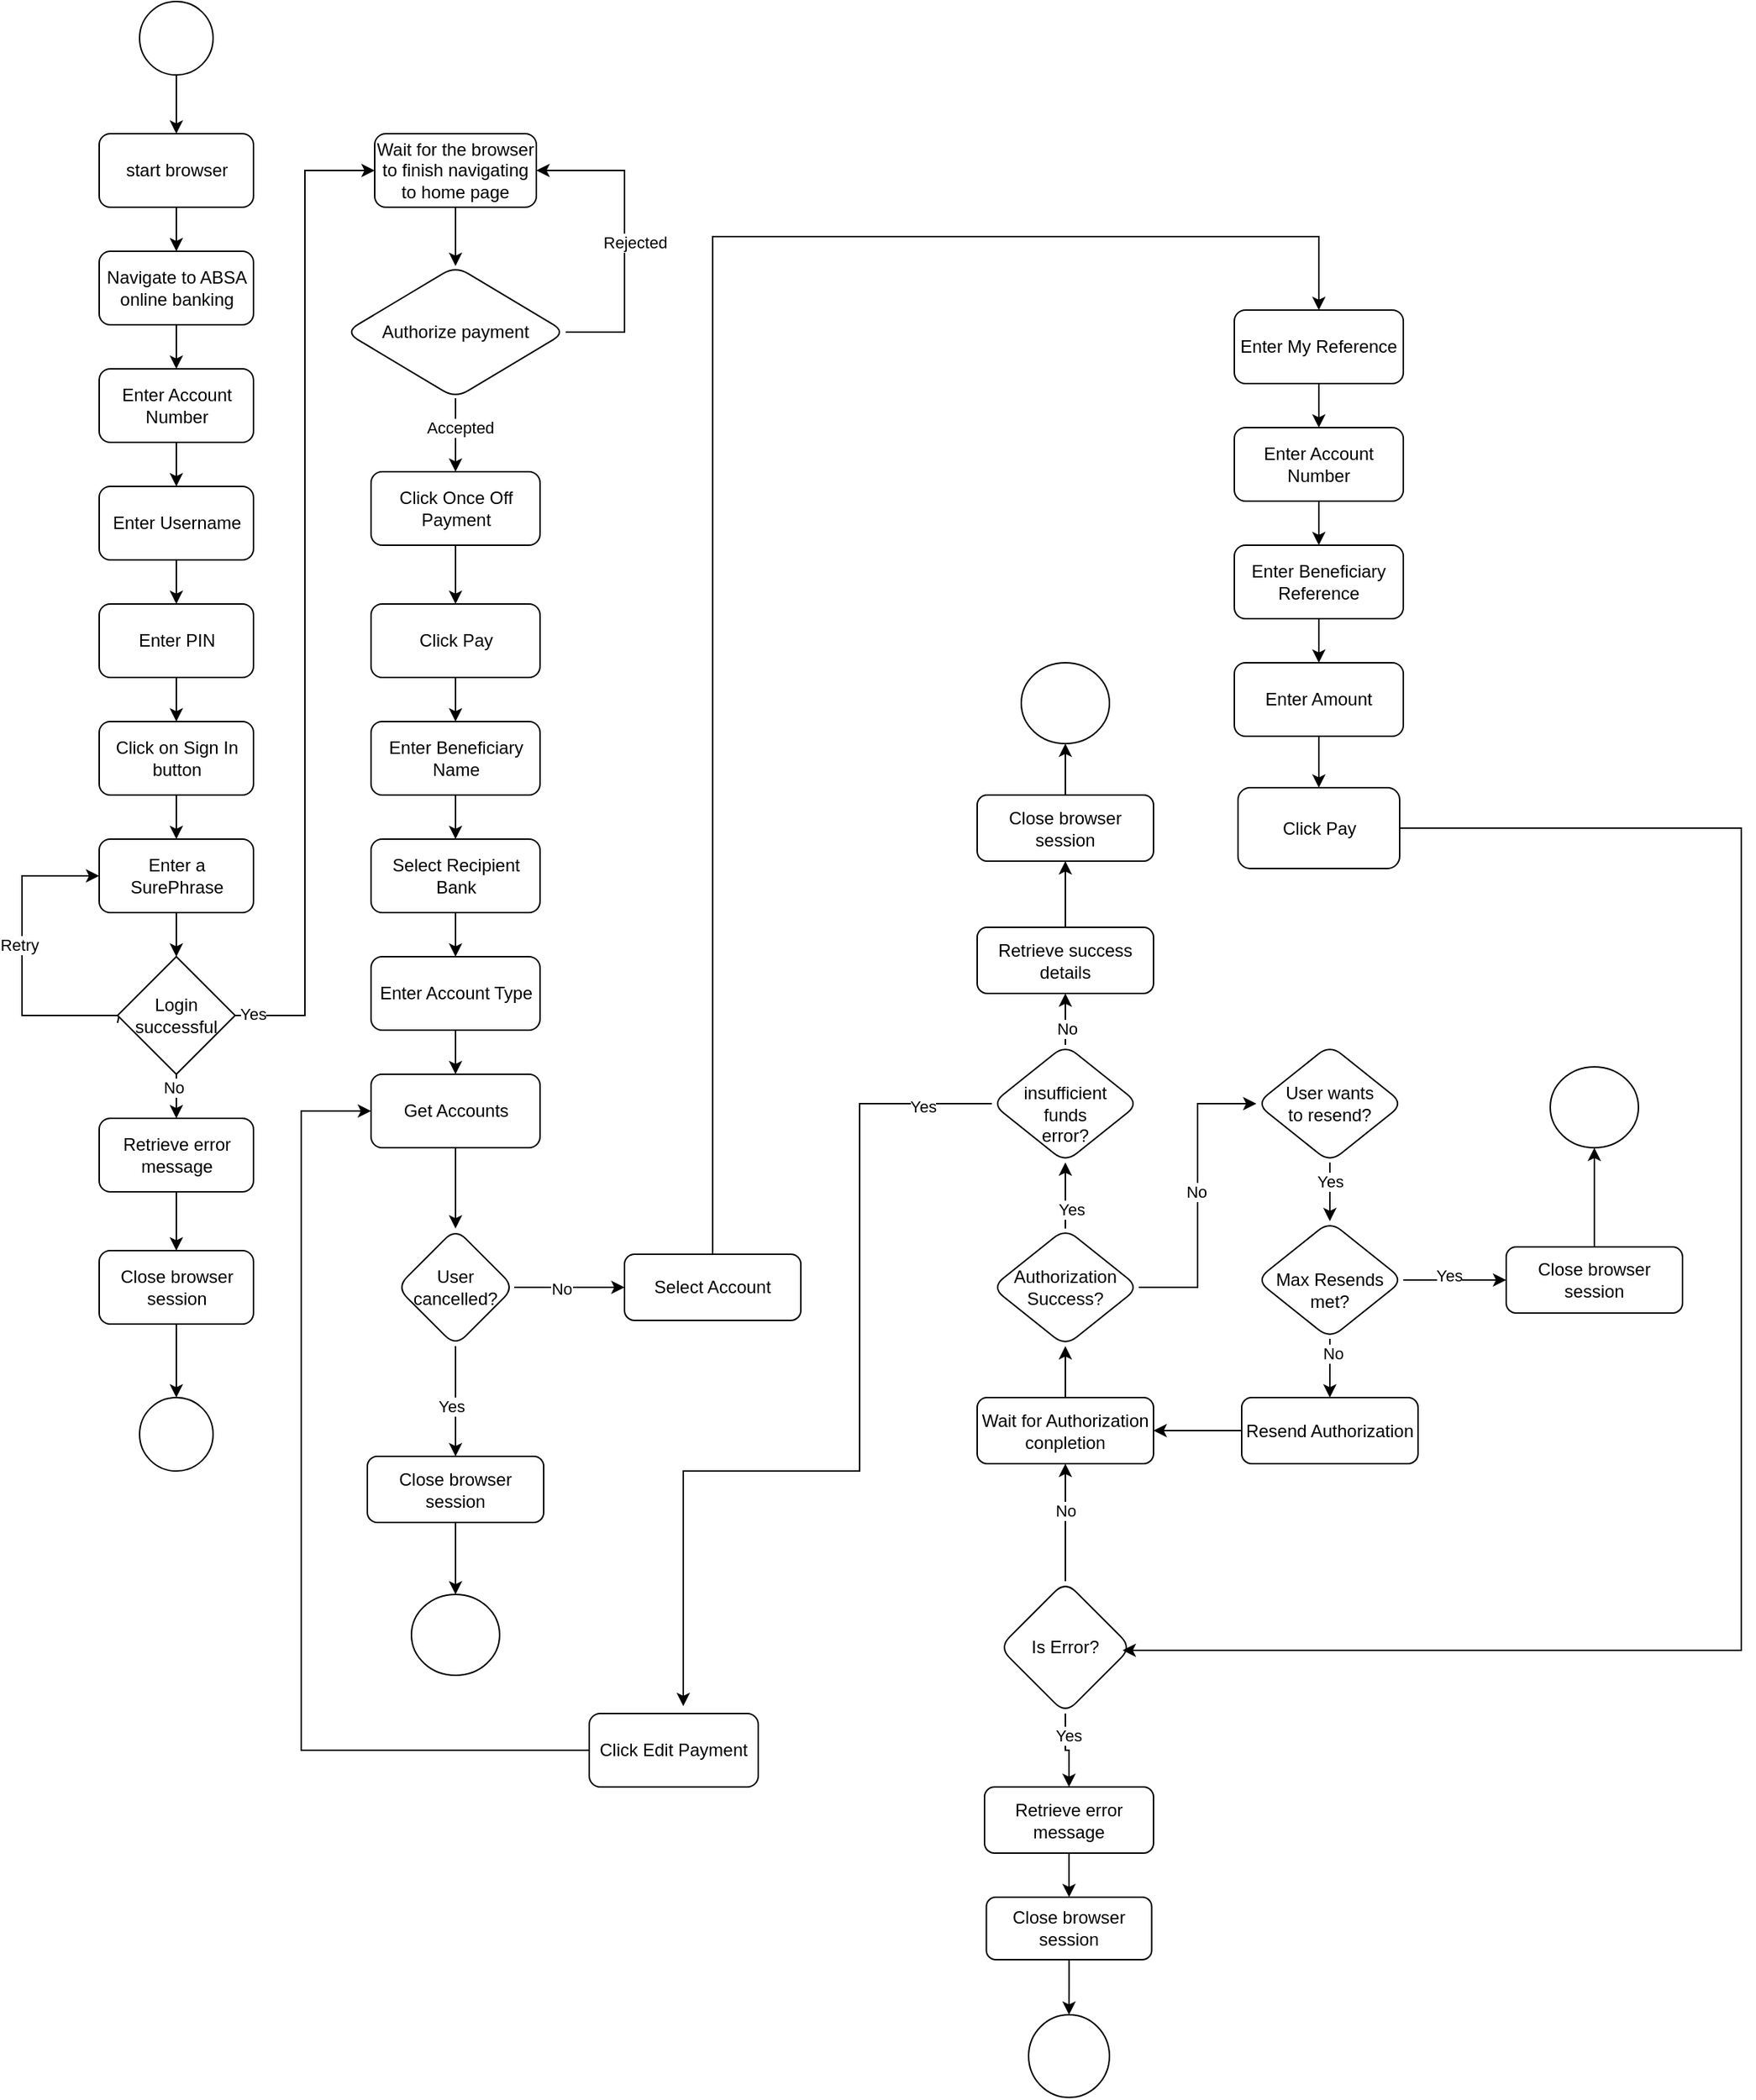 <mxfile version="22.0.4" type="github">
  <diagram id="C5RBs43oDa-KdzZeNtuy" name="Page-1">
    <mxGraphModel dx="2876" dy="1071" grid="1" gridSize="10" guides="1" tooltips="1" connect="1" arrows="1" fold="1" page="1" pageScale="1" pageWidth="827" pageHeight="1169" background="#ffffff" math="0" shadow="0">
      <root>
        <mxCell id="WIyWlLk6GJQsqaUBKTNV-0" />
        <mxCell id="WIyWlLk6GJQsqaUBKTNV-1" parent="WIyWlLk6GJQsqaUBKTNV-0" />
        <mxCell id="GN8b9wlNIwaGFEjr1hPO-3" value="" style="edgeStyle=orthogonalEdgeStyle;rounded=0;orthogonalLoop=1;jettySize=auto;html=1;" edge="1" parent="WIyWlLk6GJQsqaUBKTNV-1" source="GN8b9wlNIwaGFEjr1hPO-0" target="GN8b9wlNIwaGFEjr1hPO-1">
          <mxGeometry relative="1" as="geometry" />
        </mxCell>
        <mxCell id="GN8b9wlNIwaGFEjr1hPO-0" value="" style="ellipse;whiteSpace=wrap;html=1;aspect=fixed;" vertex="1" parent="WIyWlLk6GJQsqaUBKTNV-1">
          <mxGeometry x="50" y="30" width="50" height="50" as="geometry" />
        </mxCell>
        <mxCell id="GN8b9wlNIwaGFEjr1hPO-6" value="" style="edgeStyle=orthogonalEdgeStyle;rounded=0;orthogonalLoop=1;jettySize=auto;html=1;" edge="1" parent="WIyWlLk6GJQsqaUBKTNV-1" source="GN8b9wlNIwaGFEjr1hPO-1" target="GN8b9wlNIwaGFEjr1hPO-4">
          <mxGeometry relative="1" as="geometry" />
        </mxCell>
        <mxCell id="GN8b9wlNIwaGFEjr1hPO-1" value="start browser" style="rounded=1;whiteSpace=wrap;html=1;" vertex="1" parent="WIyWlLk6GJQsqaUBKTNV-1">
          <mxGeometry x="22.5" y="120" width="105" height="50" as="geometry" />
        </mxCell>
        <mxCell id="GN8b9wlNIwaGFEjr1hPO-9" value="" style="edgeStyle=orthogonalEdgeStyle;rounded=0;orthogonalLoop=1;jettySize=auto;html=1;" edge="1" parent="WIyWlLk6GJQsqaUBKTNV-1" source="GN8b9wlNIwaGFEjr1hPO-4" target="GN8b9wlNIwaGFEjr1hPO-7">
          <mxGeometry relative="1" as="geometry" />
        </mxCell>
        <mxCell id="GN8b9wlNIwaGFEjr1hPO-4" value="Navigate to ABSA online banking" style="rounded=1;whiteSpace=wrap;html=1;" vertex="1" parent="WIyWlLk6GJQsqaUBKTNV-1">
          <mxGeometry x="22.5" y="200" width="105" height="50" as="geometry" />
        </mxCell>
        <mxCell id="GN8b9wlNIwaGFEjr1hPO-11" value="" style="edgeStyle=orthogonalEdgeStyle;rounded=0;orthogonalLoop=1;jettySize=auto;html=1;" edge="1" parent="WIyWlLk6GJQsqaUBKTNV-1" source="GN8b9wlNIwaGFEjr1hPO-7" target="GN8b9wlNIwaGFEjr1hPO-10">
          <mxGeometry relative="1" as="geometry" />
        </mxCell>
        <mxCell id="GN8b9wlNIwaGFEjr1hPO-7" value="Enter Account Number" style="rounded=1;whiteSpace=wrap;html=1;" vertex="1" parent="WIyWlLk6GJQsqaUBKTNV-1">
          <mxGeometry x="22.5" y="280" width="105" height="50" as="geometry" />
        </mxCell>
        <mxCell id="GN8b9wlNIwaGFEjr1hPO-13" value="" style="edgeStyle=orthogonalEdgeStyle;rounded=0;orthogonalLoop=1;jettySize=auto;html=1;" edge="1" parent="WIyWlLk6GJQsqaUBKTNV-1" source="GN8b9wlNIwaGFEjr1hPO-10" target="GN8b9wlNIwaGFEjr1hPO-12">
          <mxGeometry relative="1" as="geometry" />
        </mxCell>
        <mxCell id="GN8b9wlNIwaGFEjr1hPO-10" value="Enter Username" style="rounded=1;whiteSpace=wrap;html=1;" vertex="1" parent="WIyWlLk6GJQsqaUBKTNV-1">
          <mxGeometry x="22.5" y="360" width="105" height="50" as="geometry" />
        </mxCell>
        <mxCell id="GN8b9wlNIwaGFEjr1hPO-15" value="" style="edgeStyle=orthogonalEdgeStyle;rounded=0;orthogonalLoop=1;jettySize=auto;html=1;" edge="1" parent="WIyWlLk6GJQsqaUBKTNV-1" source="GN8b9wlNIwaGFEjr1hPO-12" target="GN8b9wlNIwaGFEjr1hPO-14">
          <mxGeometry relative="1" as="geometry" />
        </mxCell>
        <mxCell id="GN8b9wlNIwaGFEjr1hPO-12" value="Enter PIN" style="rounded=1;whiteSpace=wrap;html=1;" vertex="1" parent="WIyWlLk6GJQsqaUBKTNV-1">
          <mxGeometry x="22.5" y="440" width="105" height="50" as="geometry" />
        </mxCell>
        <mxCell id="GN8b9wlNIwaGFEjr1hPO-17" value="" style="edgeStyle=orthogonalEdgeStyle;rounded=0;orthogonalLoop=1;jettySize=auto;html=1;" edge="1" parent="WIyWlLk6GJQsqaUBKTNV-1" source="GN8b9wlNIwaGFEjr1hPO-14" target="GN8b9wlNIwaGFEjr1hPO-16">
          <mxGeometry relative="1" as="geometry" />
        </mxCell>
        <mxCell id="GN8b9wlNIwaGFEjr1hPO-14" value="Click on Sign In button" style="rounded=1;whiteSpace=wrap;html=1;" vertex="1" parent="WIyWlLk6GJQsqaUBKTNV-1">
          <mxGeometry x="22.5" y="520" width="105" height="50" as="geometry" />
        </mxCell>
        <mxCell id="GN8b9wlNIwaGFEjr1hPO-19" value="" style="edgeStyle=orthogonalEdgeStyle;rounded=0;orthogonalLoop=1;jettySize=auto;html=1;" edge="1" parent="WIyWlLk6GJQsqaUBKTNV-1" source="GN8b9wlNIwaGFEjr1hPO-16" target="GN8b9wlNIwaGFEjr1hPO-18">
          <mxGeometry relative="1" as="geometry" />
        </mxCell>
        <mxCell id="GN8b9wlNIwaGFEjr1hPO-16" value="Enter a SurePhrase" style="rounded=1;whiteSpace=wrap;html=1;" vertex="1" parent="WIyWlLk6GJQsqaUBKTNV-1">
          <mxGeometry x="22.5" y="600" width="105" height="50" as="geometry" />
        </mxCell>
        <mxCell id="GN8b9wlNIwaGFEjr1hPO-21" value="" style="edgeStyle=orthogonalEdgeStyle;rounded=0;orthogonalLoop=1;jettySize=auto;html=1;" edge="1" parent="WIyWlLk6GJQsqaUBKTNV-1" source="GN8b9wlNIwaGFEjr1hPO-18" target="GN8b9wlNIwaGFEjr1hPO-20">
          <mxGeometry relative="1" as="geometry" />
        </mxCell>
        <mxCell id="GN8b9wlNIwaGFEjr1hPO-29" value="No" style="edgeLabel;html=1;align=center;verticalAlign=middle;resizable=0;points=[];" vertex="1" connectable="0" parent="GN8b9wlNIwaGFEjr1hPO-21">
          <mxGeometry x="-0.659" y="-2" relative="1" as="geometry">
            <mxPoint as="offset" />
          </mxGeometry>
        </mxCell>
        <mxCell id="GN8b9wlNIwaGFEjr1hPO-27" style="edgeStyle=orthogonalEdgeStyle;rounded=0;orthogonalLoop=1;jettySize=auto;html=1;entryX=0;entryY=0.5;entryDx=0;entryDy=0;" edge="1" parent="WIyWlLk6GJQsqaUBKTNV-1" source="GN8b9wlNIwaGFEjr1hPO-18" target="GN8b9wlNIwaGFEjr1hPO-26">
          <mxGeometry relative="1" as="geometry" />
        </mxCell>
        <mxCell id="GN8b9wlNIwaGFEjr1hPO-30" value="Yes" style="edgeLabel;html=1;align=center;verticalAlign=middle;resizable=0;points=[];" vertex="1" connectable="0" parent="GN8b9wlNIwaGFEjr1hPO-27">
          <mxGeometry x="-0.965" y="1" relative="1" as="geometry">
            <mxPoint as="offset" />
          </mxGeometry>
        </mxCell>
        <mxCell id="GN8b9wlNIwaGFEjr1hPO-32" style="edgeStyle=orthogonalEdgeStyle;rounded=0;orthogonalLoop=1;jettySize=auto;html=1;entryX=0;entryY=0.5;entryDx=0;entryDy=0;" edge="1" parent="WIyWlLk6GJQsqaUBKTNV-1" target="GN8b9wlNIwaGFEjr1hPO-16">
          <mxGeometry relative="1" as="geometry">
            <mxPoint x="-17.53" y="670" as="targetPoint" />
            <mxPoint x="35.004" y="725.034" as="sourcePoint" />
            <Array as="points">
              <mxPoint x="36" y="720" />
              <mxPoint x="-30" y="720" />
              <mxPoint x="-30" y="625" />
            </Array>
          </mxGeometry>
        </mxCell>
        <mxCell id="GN8b9wlNIwaGFEjr1hPO-33" value="Retry" style="edgeLabel;html=1;align=center;verticalAlign=middle;resizable=0;points=[];" vertex="1" connectable="0" parent="GN8b9wlNIwaGFEjr1hPO-32">
          <mxGeometry x="0.095" y="2" relative="1" as="geometry">
            <mxPoint as="offset" />
          </mxGeometry>
        </mxCell>
        <mxCell id="GN8b9wlNIwaGFEjr1hPO-18" value="Login&lt;br&gt;successful" style="rhombus;whiteSpace=wrap;html=1;" vertex="1" parent="WIyWlLk6GJQsqaUBKTNV-1">
          <mxGeometry x="35" y="680" width="80" height="80" as="geometry" />
        </mxCell>
        <mxCell id="GN8b9wlNIwaGFEjr1hPO-23" value="" style="edgeStyle=orthogonalEdgeStyle;rounded=0;orthogonalLoop=1;jettySize=auto;html=1;" edge="1" parent="WIyWlLk6GJQsqaUBKTNV-1" source="GN8b9wlNIwaGFEjr1hPO-20" target="GN8b9wlNIwaGFEjr1hPO-22">
          <mxGeometry relative="1" as="geometry" />
        </mxCell>
        <mxCell id="GN8b9wlNIwaGFEjr1hPO-20" value="Retrieve error&lt;br&gt;message" style="rounded=1;whiteSpace=wrap;html=1;" vertex="1" parent="WIyWlLk6GJQsqaUBKTNV-1">
          <mxGeometry x="22.5" y="790" width="105" height="50" as="geometry" />
        </mxCell>
        <mxCell id="GN8b9wlNIwaGFEjr1hPO-25" value="" style="edgeStyle=orthogonalEdgeStyle;rounded=0;orthogonalLoop=1;jettySize=auto;html=1;" edge="1" parent="WIyWlLk6GJQsqaUBKTNV-1" source="GN8b9wlNIwaGFEjr1hPO-22" target="GN8b9wlNIwaGFEjr1hPO-24">
          <mxGeometry relative="1" as="geometry" />
        </mxCell>
        <mxCell id="GN8b9wlNIwaGFEjr1hPO-22" value="Close browser session" style="rounded=1;whiteSpace=wrap;html=1;" vertex="1" parent="WIyWlLk6GJQsqaUBKTNV-1">
          <mxGeometry x="22.5" y="880" width="105" height="50" as="geometry" />
        </mxCell>
        <mxCell id="GN8b9wlNIwaGFEjr1hPO-24" value="" style="ellipse;whiteSpace=wrap;html=1;aspect=fixed;" vertex="1" parent="WIyWlLk6GJQsqaUBKTNV-1">
          <mxGeometry x="50" y="980" width="50" height="50" as="geometry" />
        </mxCell>
        <mxCell id="GN8b9wlNIwaGFEjr1hPO-39" value="" style="edgeStyle=orthogonalEdgeStyle;rounded=0;orthogonalLoop=1;jettySize=auto;html=1;" edge="1" parent="WIyWlLk6GJQsqaUBKTNV-1" source="GN8b9wlNIwaGFEjr1hPO-26" target="GN8b9wlNIwaGFEjr1hPO-38">
          <mxGeometry relative="1" as="geometry" />
        </mxCell>
        <mxCell id="GN8b9wlNIwaGFEjr1hPO-26" value="Wait for the browser to finish navigating to home page" style="rounded=1;whiteSpace=wrap;html=1;" vertex="1" parent="WIyWlLk6GJQsqaUBKTNV-1">
          <mxGeometry x="210" y="120" width="110" height="50" as="geometry" />
        </mxCell>
        <mxCell id="GN8b9wlNIwaGFEjr1hPO-52" value="" style="edgeStyle=orthogonalEdgeStyle;rounded=0;orthogonalLoop=1;jettySize=auto;html=1;" edge="1" parent="WIyWlLk6GJQsqaUBKTNV-1" source="GN8b9wlNIwaGFEjr1hPO-36" target="GN8b9wlNIwaGFEjr1hPO-50">
          <mxGeometry relative="1" as="geometry" />
        </mxCell>
        <mxCell id="GN8b9wlNIwaGFEjr1hPO-36" value="Click Pay" style="whiteSpace=wrap;html=1;rounded=1;" vertex="1" parent="WIyWlLk6GJQsqaUBKTNV-1">
          <mxGeometry x="207.5" y="440" width="115" height="50" as="geometry" />
        </mxCell>
        <mxCell id="GN8b9wlNIwaGFEjr1hPO-41" value="" style="edgeStyle=orthogonalEdgeStyle;rounded=0;orthogonalLoop=1;jettySize=auto;html=1;" edge="1" parent="WIyWlLk6GJQsqaUBKTNV-1" source="GN8b9wlNIwaGFEjr1hPO-38" target="GN8b9wlNIwaGFEjr1hPO-40">
          <mxGeometry relative="1" as="geometry" />
        </mxCell>
        <mxCell id="GN8b9wlNIwaGFEjr1hPO-44" value="Accepted" style="edgeLabel;html=1;align=center;verticalAlign=middle;resizable=0;points=[];" vertex="1" connectable="0" parent="GN8b9wlNIwaGFEjr1hPO-41">
          <mxGeometry x="-0.2" y="3" relative="1" as="geometry">
            <mxPoint as="offset" />
          </mxGeometry>
        </mxCell>
        <mxCell id="GN8b9wlNIwaGFEjr1hPO-43" style="edgeStyle=orthogonalEdgeStyle;rounded=0;orthogonalLoop=1;jettySize=auto;html=1;exitX=1;exitY=0.5;exitDx=0;exitDy=0;entryX=1;entryY=0.5;entryDx=0;entryDy=0;" edge="1" parent="WIyWlLk6GJQsqaUBKTNV-1" source="GN8b9wlNIwaGFEjr1hPO-38" target="GN8b9wlNIwaGFEjr1hPO-26">
          <mxGeometry relative="1" as="geometry">
            <Array as="points">
              <mxPoint x="380" y="255" />
              <mxPoint x="380" y="145" />
            </Array>
          </mxGeometry>
        </mxCell>
        <mxCell id="GN8b9wlNIwaGFEjr1hPO-45" value="No" style="edgeLabel;html=1;align=center;verticalAlign=middle;resizable=0;points=[];" vertex="1" connectable="0" parent="GN8b9wlNIwaGFEjr1hPO-43">
          <mxGeometry x="-0.04" y="-4" relative="1" as="geometry">
            <mxPoint as="offset" />
          </mxGeometry>
        </mxCell>
        <mxCell id="GN8b9wlNIwaGFEjr1hPO-47" value="Rejected" style="edgeLabel;html=1;align=center;verticalAlign=middle;resizable=0;points=[];" vertex="1" connectable="0" parent="GN8b9wlNIwaGFEjr1hPO-43">
          <mxGeometry x="-0.038" y="-7" relative="1" as="geometry">
            <mxPoint as="offset" />
          </mxGeometry>
        </mxCell>
        <mxCell id="GN8b9wlNIwaGFEjr1hPO-38" value="Authorize payment" style="rhombus;whiteSpace=wrap;html=1;rounded=1;" vertex="1" parent="WIyWlLk6GJQsqaUBKTNV-1">
          <mxGeometry x="190" y="210" width="150" height="90" as="geometry" />
        </mxCell>
        <mxCell id="GN8b9wlNIwaGFEjr1hPO-42" value="" style="edgeStyle=orthogonalEdgeStyle;rounded=0;orthogonalLoop=1;jettySize=auto;html=1;" edge="1" parent="WIyWlLk6GJQsqaUBKTNV-1" source="GN8b9wlNIwaGFEjr1hPO-40" target="GN8b9wlNIwaGFEjr1hPO-36">
          <mxGeometry relative="1" as="geometry" />
        </mxCell>
        <mxCell id="GN8b9wlNIwaGFEjr1hPO-40" value="Click Once Off Payment" style="whiteSpace=wrap;html=1;rounded=1;" vertex="1" parent="WIyWlLk6GJQsqaUBKTNV-1">
          <mxGeometry x="207.5" y="350" width="115" height="50" as="geometry" />
        </mxCell>
        <mxCell id="GN8b9wlNIwaGFEjr1hPO-54" value="" style="edgeStyle=orthogonalEdgeStyle;rounded=0;orthogonalLoop=1;jettySize=auto;html=1;" edge="1" parent="WIyWlLk6GJQsqaUBKTNV-1" source="GN8b9wlNIwaGFEjr1hPO-50" target="GN8b9wlNIwaGFEjr1hPO-53">
          <mxGeometry relative="1" as="geometry" />
        </mxCell>
        <mxCell id="GN8b9wlNIwaGFEjr1hPO-50" value="Enter Beneficiary Name" style="whiteSpace=wrap;html=1;rounded=1;" vertex="1" parent="WIyWlLk6GJQsqaUBKTNV-1">
          <mxGeometry x="207.5" y="520" width="115" height="50" as="geometry" />
        </mxCell>
        <mxCell id="GN8b9wlNIwaGFEjr1hPO-57" value="" style="edgeStyle=orthogonalEdgeStyle;rounded=0;orthogonalLoop=1;jettySize=auto;html=1;" edge="1" parent="WIyWlLk6GJQsqaUBKTNV-1" source="GN8b9wlNIwaGFEjr1hPO-53" target="GN8b9wlNIwaGFEjr1hPO-55">
          <mxGeometry relative="1" as="geometry" />
        </mxCell>
        <mxCell id="GN8b9wlNIwaGFEjr1hPO-53" value="Select Recipient Bank" style="whiteSpace=wrap;html=1;rounded=1;" vertex="1" parent="WIyWlLk6GJQsqaUBKTNV-1">
          <mxGeometry x="207.5" y="600" width="115" height="50" as="geometry" />
        </mxCell>
        <mxCell id="GN8b9wlNIwaGFEjr1hPO-59" value="" style="edgeStyle=orthogonalEdgeStyle;rounded=0;orthogonalLoop=1;jettySize=auto;html=1;" edge="1" parent="WIyWlLk6GJQsqaUBKTNV-1" source="GN8b9wlNIwaGFEjr1hPO-55" target="GN8b9wlNIwaGFEjr1hPO-58">
          <mxGeometry relative="1" as="geometry" />
        </mxCell>
        <mxCell id="GN8b9wlNIwaGFEjr1hPO-55" value="Enter Account Type" style="whiteSpace=wrap;html=1;rounded=1;" vertex="1" parent="WIyWlLk6GJQsqaUBKTNV-1">
          <mxGeometry x="207.5" y="680" width="115" height="50" as="geometry" />
        </mxCell>
        <mxCell id="GN8b9wlNIwaGFEjr1hPO-69" value="" style="edgeStyle=orthogonalEdgeStyle;rounded=0;orthogonalLoop=1;jettySize=auto;html=1;" edge="1" parent="WIyWlLk6GJQsqaUBKTNV-1" source="GN8b9wlNIwaGFEjr1hPO-58" target="GN8b9wlNIwaGFEjr1hPO-68">
          <mxGeometry relative="1" as="geometry" />
        </mxCell>
        <mxCell id="GN8b9wlNIwaGFEjr1hPO-58" value="Get Accounts" style="whiteSpace=wrap;html=1;rounded=1;" vertex="1" parent="WIyWlLk6GJQsqaUBKTNV-1">
          <mxGeometry x="207.5" y="760" width="115" height="50" as="geometry" />
        </mxCell>
        <mxCell id="GN8b9wlNIwaGFEjr1hPO-71" value="" style="edgeStyle=orthogonalEdgeStyle;rounded=0;orthogonalLoop=1;jettySize=auto;html=1;" edge="1" parent="WIyWlLk6GJQsqaUBKTNV-1" source="GN8b9wlNIwaGFEjr1hPO-68" target="GN8b9wlNIwaGFEjr1hPO-70">
          <mxGeometry relative="1" as="geometry" />
        </mxCell>
        <mxCell id="GN8b9wlNIwaGFEjr1hPO-77" value="No" style="edgeLabel;html=1;align=center;verticalAlign=middle;resizable=0;points=[];" vertex="1" connectable="0" parent="GN8b9wlNIwaGFEjr1hPO-71">
          <mxGeometry x="-0.148" y="-1" relative="1" as="geometry">
            <mxPoint as="offset" />
          </mxGeometry>
        </mxCell>
        <mxCell id="GN8b9wlNIwaGFEjr1hPO-79" value="" style="edgeStyle=orthogonalEdgeStyle;rounded=0;orthogonalLoop=1;jettySize=auto;html=1;" edge="1" parent="WIyWlLk6GJQsqaUBKTNV-1" source="GN8b9wlNIwaGFEjr1hPO-68" target="GN8b9wlNIwaGFEjr1hPO-78">
          <mxGeometry relative="1" as="geometry" />
        </mxCell>
        <mxCell id="GN8b9wlNIwaGFEjr1hPO-82" value="Yes" style="edgeLabel;html=1;align=center;verticalAlign=middle;resizable=0;points=[];" vertex="1" connectable="0" parent="GN8b9wlNIwaGFEjr1hPO-79">
          <mxGeometry x="0.083" y="-3" relative="1" as="geometry">
            <mxPoint as="offset" />
          </mxGeometry>
        </mxCell>
        <mxCell id="GN8b9wlNIwaGFEjr1hPO-68" value="User cancelled?" style="rhombus;whiteSpace=wrap;html=1;rounded=1;" vertex="1" parent="WIyWlLk6GJQsqaUBKTNV-1">
          <mxGeometry x="225" y="865" width="80" height="80" as="geometry" />
        </mxCell>
        <mxCell id="GN8b9wlNIwaGFEjr1hPO-154" style="edgeStyle=orthogonalEdgeStyle;rounded=0;orthogonalLoop=1;jettySize=auto;html=1;entryX=0.5;entryY=0;entryDx=0;entryDy=0;" edge="1" parent="WIyWlLk6GJQsqaUBKTNV-1" source="GN8b9wlNIwaGFEjr1hPO-70" target="GN8b9wlNIwaGFEjr1hPO-147">
          <mxGeometry relative="1" as="geometry">
            <Array as="points">
              <mxPoint x="440" y="190" />
              <mxPoint x="853" y="190" />
            </Array>
          </mxGeometry>
        </mxCell>
        <mxCell id="GN8b9wlNIwaGFEjr1hPO-70" value="Select Account" style="whiteSpace=wrap;html=1;rounded=1;" vertex="1" parent="WIyWlLk6GJQsqaUBKTNV-1">
          <mxGeometry x="380" y="882.5" width="120" height="45" as="geometry" />
        </mxCell>
        <mxCell id="GN8b9wlNIwaGFEjr1hPO-81" value="" style="edgeStyle=orthogonalEdgeStyle;rounded=0;orthogonalLoop=1;jettySize=auto;html=1;" edge="1" parent="WIyWlLk6GJQsqaUBKTNV-1" source="GN8b9wlNIwaGFEjr1hPO-78" target="GN8b9wlNIwaGFEjr1hPO-80">
          <mxGeometry relative="1" as="geometry" />
        </mxCell>
        <mxCell id="GN8b9wlNIwaGFEjr1hPO-78" value="Close browser session" style="whiteSpace=wrap;html=1;rounded=1;" vertex="1" parent="WIyWlLk6GJQsqaUBKTNV-1">
          <mxGeometry x="205" y="1020" width="120" height="45" as="geometry" />
        </mxCell>
        <mxCell id="GN8b9wlNIwaGFEjr1hPO-80" value="" style="ellipse;whiteSpace=wrap;html=1;rounded=1;" vertex="1" parent="WIyWlLk6GJQsqaUBKTNV-1">
          <mxGeometry x="235" y="1114" width="60" height="55" as="geometry" />
        </mxCell>
        <mxCell id="GN8b9wlNIwaGFEjr1hPO-92" value="" style="edgeStyle=orthogonalEdgeStyle;rounded=0;orthogonalLoop=1;jettySize=auto;html=1;" edge="1" parent="WIyWlLk6GJQsqaUBKTNV-1" source="GN8b9wlNIwaGFEjr1hPO-85" target="GN8b9wlNIwaGFEjr1hPO-91">
          <mxGeometry relative="1" as="geometry" />
        </mxCell>
        <mxCell id="GN8b9wlNIwaGFEjr1hPO-93" value="Yes" style="edgeLabel;html=1;align=center;verticalAlign=middle;resizable=0;points=[];" vertex="1" connectable="0" parent="GN8b9wlNIwaGFEjr1hPO-92">
          <mxGeometry x="-0.433" y="2" relative="1" as="geometry">
            <mxPoint as="offset" />
          </mxGeometry>
        </mxCell>
        <mxCell id="GN8b9wlNIwaGFEjr1hPO-103" style="edgeStyle=orthogonalEdgeStyle;rounded=0;orthogonalLoop=1;jettySize=auto;html=1;entryX=0.5;entryY=1;entryDx=0;entryDy=0;" edge="1" parent="WIyWlLk6GJQsqaUBKTNV-1" source="GN8b9wlNIwaGFEjr1hPO-85" target="GN8b9wlNIwaGFEjr1hPO-102">
          <mxGeometry relative="1" as="geometry">
            <Array as="points">
              <mxPoint x="680" y="1105" />
            </Array>
          </mxGeometry>
        </mxCell>
        <mxCell id="GN8b9wlNIwaGFEjr1hPO-106" value="No" style="edgeLabel;html=1;align=center;verticalAlign=middle;resizable=0;points=[];" vertex="1" connectable="0" parent="GN8b9wlNIwaGFEjr1hPO-103">
          <mxGeometry x="0.204" relative="1" as="geometry">
            <mxPoint as="offset" />
          </mxGeometry>
        </mxCell>
        <mxCell id="GN8b9wlNIwaGFEjr1hPO-85" value="Is Error?" style="rhombus;whiteSpace=wrap;html=1;rounded=1;" vertex="1" parent="WIyWlLk6GJQsqaUBKTNV-1">
          <mxGeometry x="635" y="1105" width="90" height="90" as="geometry" />
        </mxCell>
        <mxCell id="GN8b9wlNIwaGFEjr1hPO-95" value="" style="edgeStyle=orthogonalEdgeStyle;rounded=0;orthogonalLoop=1;jettySize=auto;html=1;" edge="1" parent="WIyWlLk6GJQsqaUBKTNV-1" source="GN8b9wlNIwaGFEjr1hPO-91" target="GN8b9wlNIwaGFEjr1hPO-94">
          <mxGeometry relative="1" as="geometry" />
        </mxCell>
        <mxCell id="GN8b9wlNIwaGFEjr1hPO-91" value="Retrieve error message" style="whiteSpace=wrap;html=1;rounded=1;" vertex="1" parent="WIyWlLk6GJQsqaUBKTNV-1">
          <mxGeometry x="625" y="1245" width="115" height="45" as="geometry" />
        </mxCell>
        <mxCell id="GN8b9wlNIwaGFEjr1hPO-101" value="" style="edgeStyle=orthogonalEdgeStyle;rounded=0;orthogonalLoop=1;jettySize=auto;html=1;" edge="1" parent="WIyWlLk6GJQsqaUBKTNV-1" source="GN8b9wlNIwaGFEjr1hPO-94" target="GN8b9wlNIwaGFEjr1hPO-100">
          <mxGeometry relative="1" as="geometry" />
        </mxCell>
        <mxCell id="GN8b9wlNIwaGFEjr1hPO-94" value="Close browser &lt;br&gt;session" style="whiteSpace=wrap;html=1;rounded=1;" vertex="1" parent="WIyWlLk6GJQsqaUBKTNV-1">
          <mxGeometry x="626.25" y="1320" width="112.5" height="42.5" as="geometry" />
        </mxCell>
        <mxCell id="GN8b9wlNIwaGFEjr1hPO-100" value="" style="ellipse;whiteSpace=wrap;html=1;rounded=1;" vertex="1" parent="WIyWlLk6GJQsqaUBKTNV-1">
          <mxGeometry x="655" y="1400" width="55" height="56.25" as="geometry" />
        </mxCell>
        <mxCell id="GN8b9wlNIwaGFEjr1hPO-105" value="" style="edgeStyle=orthogonalEdgeStyle;rounded=0;orthogonalLoop=1;jettySize=auto;html=1;" edge="1" parent="WIyWlLk6GJQsqaUBKTNV-1" source="GN8b9wlNIwaGFEjr1hPO-102" target="GN8b9wlNIwaGFEjr1hPO-104">
          <mxGeometry relative="1" as="geometry" />
        </mxCell>
        <mxCell id="GN8b9wlNIwaGFEjr1hPO-102" value="Wait for Authorization conpletion" style="whiteSpace=wrap;html=1;rounded=1;" vertex="1" parent="WIyWlLk6GJQsqaUBKTNV-1">
          <mxGeometry x="620" y="980" width="120" height="45" as="geometry" />
        </mxCell>
        <mxCell id="GN8b9wlNIwaGFEjr1hPO-108" value="" style="edgeStyle=orthogonalEdgeStyle;rounded=0;orthogonalLoop=1;jettySize=auto;html=1;" edge="1" parent="WIyWlLk6GJQsqaUBKTNV-1" source="GN8b9wlNIwaGFEjr1hPO-104" target="GN8b9wlNIwaGFEjr1hPO-107">
          <mxGeometry relative="1" as="geometry" />
        </mxCell>
        <mxCell id="GN8b9wlNIwaGFEjr1hPO-113" value="Yes" style="edgeLabel;html=1;align=center;verticalAlign=middle;resizable=0;points=[];" vertex="1" connectable="0" parent="GN8b9wlNIwaGFEjr1hPO-108">
          <mxGeometry x="-0.407" y="-4" relative="1" as="geometry">
            <mxPoint as="offset" />
          </mxGeometry>
        </mxCell>
        <mxCell id="GN8b9wlNIwaGFEjr1hPO-122" style="edgeStyle=orthogonalEdgeStyle;rounded=0;orthogonalLoop=1;jettySize=auto;html=1;exitX=0;exitY=0.5;exitDx=0;exitDy=0;" edge="1" parent="WIyWlLk6GJQsqaUBKTNV-1" source="GN8b9wlNIwaGFEjr1hPO-107">
          <mxGeometry relative="1" as="geometry">
            <mxPoint x="597.5" y="755" as="sourcePoint" />
            <mxPoint x="420" y="1190" as="targetPoint" />
            <Array as="points">
              <mxPoint x="540" y="780" />
              <mxPoint x="540" y="1030" />
              <mxPoint x="420" y="1030" />
            </Array>
          </mxGeometry>
        </mxCell>
        <mxCell id="GN8b9wlNIwaGFEjr1hPO-129" value="Yes" style="edgeLabel;html=1;align=center;verticalAlign=middle;resizable=0;points=[];" vertex="1" connectable="0" parent="GN8b9wlNIwaGFEjr1hPO-122">
          <mxGeometry x="-0.846" y="2" relative="1" as="geometry">
            <mxPoint as="offset" />
          </mxGeometry>
        </mxCell>
        <mxCell id="GN8b9wlNIwaGFEjr1hPO-137" style="edgeStyle=orthogonalEdgeStyle;rounded=0;orthogonalLoop=1;jettySize=auto;html=1;entryX=0;entryY=0.5;entryDx=0;entryDy=0;" edge="1" parent="WIyWlLk6GJQsqaUBKTNV-1" source="GN8b9wlNIwaGFEjr1hPO-104" target="GN8b9wlNIwaGFEjr1hPO-130">
          <mxGeometry relative="1" as="geometry">
            <mxPoint x="780" y="840" as="targetPoint" />
            <Array as="points">
              <mxPoint x="770" y="905" />
              <mxPoint x="770" y="780" />
            </Array>
          </mxGeometry>
        </mxCell>
        <mxCell id="GN8b9wlNIwaGFEjr1hPO-138" value="No" style="edgeLabel;html=1;align=center;verticalAlign=middle;resizable=0;points=[];" vertex="1" connectable="0" parent="GN8b9wlNIwaGFEjr1hPO-137">
          <mxGeometry x="0.024" y="1" relative="1" as="geometry">
            <mxPoint as="offset" />
          </mxGeometry>
        </mxCell>
        <mxCell id="GN8b9wlNIwaGFEjr1hPO-104" value="Authorization&lt;br&gt;Success?" style="rhombus;whiteSpace=wrap;html=1;rounded=1;" vertex="1" parent="WIyWlLk6GJQsqaUBKTNV-1">
          <mxGeometry x="630" y="865" width="100" height="80" as="geometry" />
        </mxCell>
        <mxCell id="GN8b9wlNIwaGFEjr1hPO-110" value="" style="edgeStyle=orthogonalEdgeStyle;rounded=0;orthogonalLoop=1;jettySize=auto;html=1;" edge="1" parent="WIyWlLk6GJQsqaUBKTNV-1" source="GN8b9wlNIwaGFEjr1hPO-107" target="GN8b9wlNIwaGFEjr1hPO-109">
          <mxGeometry relative="1" as="geometry" />
        </mxCell>
        <mxCell id="GN8b9wlNIwaGFEjr1hPO-117" value="No" style="edgeLabel;html=1;align=center;verticalAlign=middle;resizable=0;points=[];" vertex="1" connectable="0" parent="GN8b9wlNIwaGFEjr1hPO-110">
          <mxGeometry x="-0.481" y="-1" relative="1" as="geometry">
            <mxPoint as="offset" />
          </mxGeometry>
        </mxCell>
        <mxCell id="GN8b9wlNIwaGFEjr1hPO-107" value="&lt;br&gt;insufficient &lt;br&gt;funds&lt;br&gt;error?" style="rhombus;whiteSpace=wrap;html=1;rounded=1;" vertex="1" parent="WIyWlLk6GJQsqaUBKTNV-1">
          <mxGeometry x="630" y="740" width="100" height="80" as="geometry" />
        </mxCell>
        <mxCell id="GN8b9wlNIwaGFEjr1hPO-115" value="" style="edgeStyle=orthogonalEdgeStyle;rounded=0;orthogonalLoop=1;jettySize=auto;html=1;" edge="1" parent="WIyWlLk6GJQsqaUBKTNV-1" source="GN8b9wlNIwaGFEjr1hPO-109" target="GN8b9wlNIwaGFEjr1hPO-114">
          <mxGeometry relative="1" as="geometry" />
        </mxCell>
        <mxCell id="GN8b9wlNIwaGFEjr1hPO-109" value="Retrieve success details" style="whiteSpace=wrap;html=1;rounded=1;" vertex="1" parent="WIyWlLk6GJQsqaUBKTNV-1">
          <mxGeometry x="620" y="660" width="120" height="45" as="geometry" />
        </mxCell>
        <mxCell id="GN8b9wlNIwaGFEjr1hPO-111" value="" style="ellipse;whiteSpace=wrap;html=1;rounded=1;" vertex="1" parent="WIyWlLk6GJQsqaUBKTNV-1">
          <mxGeometry x="650" y="480" width="60" height="55" as="geometry" />
        </mxCell>
        <mxCell id="GN8b9wlNIwaGFEjr1hPO-116" value="" style="edgeStyle=orthogonalEdgeStyle;rounded=0;orthogonalLoop=1;jettySize=auto;html=1;" edge="1" parent="WIyWlLk6GJQsqaUBKTNV-1" source="GN8b9wlNIwaGFEjr1hPO-114" target="GN8b9wlNIwaGFEjr1hPO-111">
          <mxGeometry relative="1" as="geometry" />
        </mxCell>
        <mxCell id="GN8b9wlNIwaGFEjr1hPO-114" value="Close browser session" style="whiteSpace=wrap;html=1;rounded=1;" vertex="1" parent="WIyWlLk6GJQsqaUBKTNV-1">
          <mxGeometry x="620" y="570" width="120" height="45" as="geometry" />
        </mxCell>
        <mxCell id="GN8b9wlNIwaGFEjr1hPO-123" style="edgeStyle=orthogonalEdgeStyle;rounded=0;orthogonalLoop=1;jettySize=auto;html=1;entryX=0;entryY=0.5;entryDx=0;entryDy=0;" edge="1" parent="WIyWlLk6GJQsqaUBKTNV-1" source="GN8b9wlNIwaGFEjr1hPO-121" target="GN8b9wlNIwaGFEjr1hPO-58">
          <mxGeometry relative="1" as="geometry">
            <Array as="points">
              <mxPoint x="160" y="1220" />
              <mxPoint x="160" y="785" />
            </Array>
          </mxGeometry>
        </mxCell>
        <mxCell id="GN8b9wlNIwaGFEjr1hPO-121" value="Click Edit Payment" style="whiteSpace=wrap;html=1;rounded=1;" vertex="1" parent="WIyWlLk6GJQsqaUBKTNV-1">
          <mxGeometry x="356" y="1195" width="115" height="50" as="geometry" />
        </mxCell>
        <mxCell id="GN8b9wlNIwaGFEjr1hPO-133" value="" style="edgeStyle=orthogonalEdgeStyle;rounded=0;orthogonalLoop=1;jettySize=auto;html=1;" edge="1" parent="WIyWlLk6GJQsqaUBKTNV-1" source="GN8b9wlNIwaGFEjr1hPO-130" target="GN8b9wlNIwaGFEjr1hPO-132">
          <mxGeometry relative="1" as="geometry" />
        </mxCell>
        <mxCell id="GN8b9wlNIwaGFEjr1hPO-139" value="Yes" style="edgeLabel;html=1;align=center;verticalAlign=middle;resizable=0;points=[];" vertex="1" connectable="0" parent="GN8b9wlNIwaGFEjr1hPO-133">
          <mxGeometry x="-0.367" relative="1" as="geometry">
            <mxPoint as="offset" />
          </mxGeometry>
        </mxCell>
        <mxCell id="GN8b9wlNIwaGFEjr1hPO-130" value="User wants&lt;br&gt;to resend?" style="rhombus;whiteSpace=wrap;html=1;rounded=1;" vertex="1" parent="WIyWlLk6GJQsqaUBKTNV-1">
          <mxGeometry x="810" y="740" width="100" height="80" as="geometry" />
        </mxCell>
        <mxCell id="GN8b9wlNIwaGFEjr1hPO-135" value="" style="edgeStyle=orthogonalEdgeStyle;rounded=0;orthogonalLoop=1;jettySize=auto;html=1;" edge="1" parent="WIyWlLk6GJQsqaUBKTNV-1" source="GN8b9wlNIwaGFEjr1hPO-132" target="GN8b9wlNIwaGFEjr1hPO-134">
          <mxGeometry relative="1" as="geometry" />
        </mxCell>
        <mxCell id="GN8b9wlNIwaGFEjr1hPO-140" value="No" style="edgeLabel;html=1;align=center;verticalAlign=middle;resizable=0;points=[];" vertex="1" connectable="0" parent="GN8b9wlNIwaGFEjr1hPO-135">
          <mxGeometry x="-0.533" y="2" relative="1" as="geometry">
            <mxPoint as="offset" />
          </mxGeometry>
        </mxCell>
        <mxCell id="GN8b9wlNIwaGFEjr1hPO-142" value="" style="edgeStyle=orthogonalEdgeStyle;rounded=0;orthogonalLoop=1;jettySize=auto;html=1;" edge="1" parent="WIyWlLk6GJQsqaUBKTNV-1" source="GN8b9wlNIwaGFEjr1hPO-132" target="GN8b9wlNIwaGFEjr1hPO-141">
          <mxGeometry relative="1" as="geometry" />
        </mxCell>
        <mxCell id="GN8b9wlNIwaGFEjr1hPO-143" value="Yes" style="edgeLabel;html=1;align=center;verticalAlign=middle;resizable=0;points=[];" vertex="1" connectable="0" parent="GN8b9wlNIwaGFEjr1hPO-142">
          <mxGeometry x="-0.129" y="3" relative="1" as="geometry">
            <mxPoint as="offset" />
          </mxGeometry>
        </mxCell>
        <mxCell id="GN8b9wlNIwaGFEjr1hPO-132" value="&lt;br&gt;Max Resends&lt;br&gt;met?" style="rhombus;whiteSpace=wrap;html=1;rounded=1;" vertex="1" parent="WIyWlLk6GJQsqaUBKTNV-1">
          <mxGeometry x="810" y="860" width="100" height="80" as="geometry" />
        </mxCell>
        <mxCell id="GN8b9wlNIwaGFEjr1hPO-136" value="" style="edgeStyle=orthogonalEdgeStyle;rounded=0;orthogonalLoop=1;jettySize=auto;html=1;" edge="1" parent="WIyWlLk6GJQsqaUBKTNV-1" source="GN8b9wlNIwaGFEjr1hPO-134" target="GN8b9wlNIwaGFEjr1hPO-102">
          <mxGeometry relative="1" as="geometry" />
        </mxCell>
        <mxCell id="GN8b9wlNIwaGFEjr1hPO-134" value="Resend Authorization" style="whiteSpace=wrap;html=1;rounded=1;" vertex="1" parent="WIyWlLk6GJQsqaUBKTNV-1">
          <mxGeometry x="800" y="980" width="120" height="45" as="geometry" />
        </mxCell>
        <mxCell id="GN8b9wlNIwaGFEjr1hPO-145" value="" style="edgeStyle=orthogonalEdgeStyle;rounded=0;orthogonalLoop=1;jettySize=auto;html=1;" edge="1" parent="WIyWlLk6GJQsqaUBKTNV-1" source="GN8b9wlNIwaGFEjr1hPO-141" target="GN8b9wlNIwaGFEjr1hPO-144">
          <mxGeometry relative="1" as="geometry" />
        </mxCell>
        <mxCell id="GN8b9wlNIwaGFEjr1hPO-141" value="Close browser session" style="whiteSpace=wrap;html=1;rounded=1;" vertex="1" parent="WIyWlLk6GJQsqaUBKTNV-1">
          <mxGeometry x="980" y="877.5" width="120" height="45" as="geometry" />
        </mxCell>
        <mxCell id="GN8b9wlNIwaGFEjr1hPO-144" value="" style="ellipse;whiteSpace=wrap;html=1;rounded=1;" vertex="1" parent="WIyWlLk6GJQsqaUBKTNV-1">
          <mxGeometry x="1010" y="755" width="60" height="55" as="geometry" />
        </mxCell>
        <mxCell id="GN8b9wlNIwaGFEjr1hPO-146" value="" style="edgeStyle=orthogonalEdgeStyle;rounded=0;orthogonalLoop=1;jettySize=auto;html=1;" edge="1" parent="WIyWlLk6GJQsqaUBKTNV-1" source="GN8b9wlNIwaGFEjr1hPO-147" target="GN8b9wlNIwaGFEjr1hPO-149">
          <mxGeometry relative="1" as="geometry" />
        </mxCell>
        <mxCell id="GN8b9wlNIwaGFEjr1hPO-147" value="Enter My Reference" style="whiteSpace=wrap;html=1;rounded=1;" vertex="1" parent="WIyWlLk6GJQsqaUBKTNV-1">
          <mxGeometry x="795" y="240" width="115" height="50" as="geometry" />
        </mxCell>
        <mxCell id="GN8b9wlNIwaGFEjr1hPO-148" value="" style="edgeStyle=orthogonalEdgeStyle;rounded=0;orthogonalLoop=1;jettySize=auto;html=1;" edge="1" parent="WIyWlLk6GJQsqaUBKTNV-1" source="GN8b9wlNIwaGFEjr1hPO-149" target="GN8b9wlNIwaGFEjr1hPO-151">
          <mxGeometry relative="1" as="geometry" />
        </mxCell>
        <mxCell id="GN8b9wlNIwaGFEjr1hPO-149" value="Enter Account Number" style="whiteSpace=wrap;html=1;rounded=1;" vertex="1" parent="WIyWlLk6GJQsqaUBKTNV-1">
          <mxGeometry x="795" y="320" width="115" height="50" as="geometry" />
        </mxCell>
        <mxCell id="GN8b9wlNIwaGFEjr1hPO-150" value="" style="edgeStyle=orthogonalEdgeStyle;rounded=0;orthogonalLoop=1;jettySize=auto;html=1;" edge="1" parent="WIyWlLk6GJQsqaUBKTNV-1" source="GN8b9wlNIwaGFEjr1hPO-151" target="GN8b9wlNIwaGFEjr1hPO-152">
          <mxGeometry relative="1" as="geometry" />
        </mxCell>
        <mxCell id="GN8b9wlNIwaGFEjr1hPO-151" value="Enter Beneficiary Reference" style="whiteSpace=wrap;html=1;rounded=1;" vertex="1" parent="WIyWlLk6GJQsqaUBKTNV-1">
          <mxGeometry x="795" y="400" width="115" height="50" as="geometry" />
        </mxCell>
        <mxCell id="GN8b9wlNIwaGFEjr1hPO-158" value="" style="edgeStyle=orthogonalEdgeStyle;rounded=0;orthogonalLoop=1;jettySize=auto;html=1;" edge="1" parent="WIyWlLk6GJQsqaUBKTNV-1" source="GN8b9wlNIwaGFEjr1hPO-152" target="GN8b9wlNIwaGFEjr1hPO-155">
          <mxGeometry relative="1" as="geometry" />
        </mxCell>
        <mxCell id="GN8b9wlNIwaGFEjr1hPO-152" value="Enter Amount" style="whiteSpace=wrap;html=1;rounded=1;" vertex="1" parent="WIyWlLk6GJQsqaUBKTNV-1">
          <mxGeometry x="795" y="480" width="115" height="50" as="geometry" />
        </mxCell>
        <mxCell id="GN8b9wlNIwaGFEjr1hPO-155" value="Click Pay" style="whiteSpace=wrap;html=1;rounded=1;" vertex="1" parent="WIyWlLk6GJQsqaUBKTNV-1">
          <mxGeometry x="797.5" y="565" width="110" height="55" as="geometry" />
        </mxCell>
        <mxCell id="GN8b9wlNIwaGFEjr1hPO-159" style="edgeStyle=orthogonalEdgeStyle;rounded=0;orthogonalLoop=1;jettySize=auto;html=1;entryX=0.933;entryY=0.522;entryDx=0;entryDy=0;entryPerimeter=0;" edge="1" parent="WIyWlLk6GJQsqaUBKTNV-1" source="GN8b9wlNIwaGFEjr1hPO-155" target="GN8b9wlNIwaGFEjr1hPO-85">
          <mxGeometry relative="1" as="geometry">
            <Array as="points">
              <mxPoint x="1140" y="593" />
              <mxPoint x="1140" y="1152" />
            </Array>
          </mxGeometry>
        </mxCell>
      </root>
    </mxGraphModel>
  </diagram>
</mxfile>
